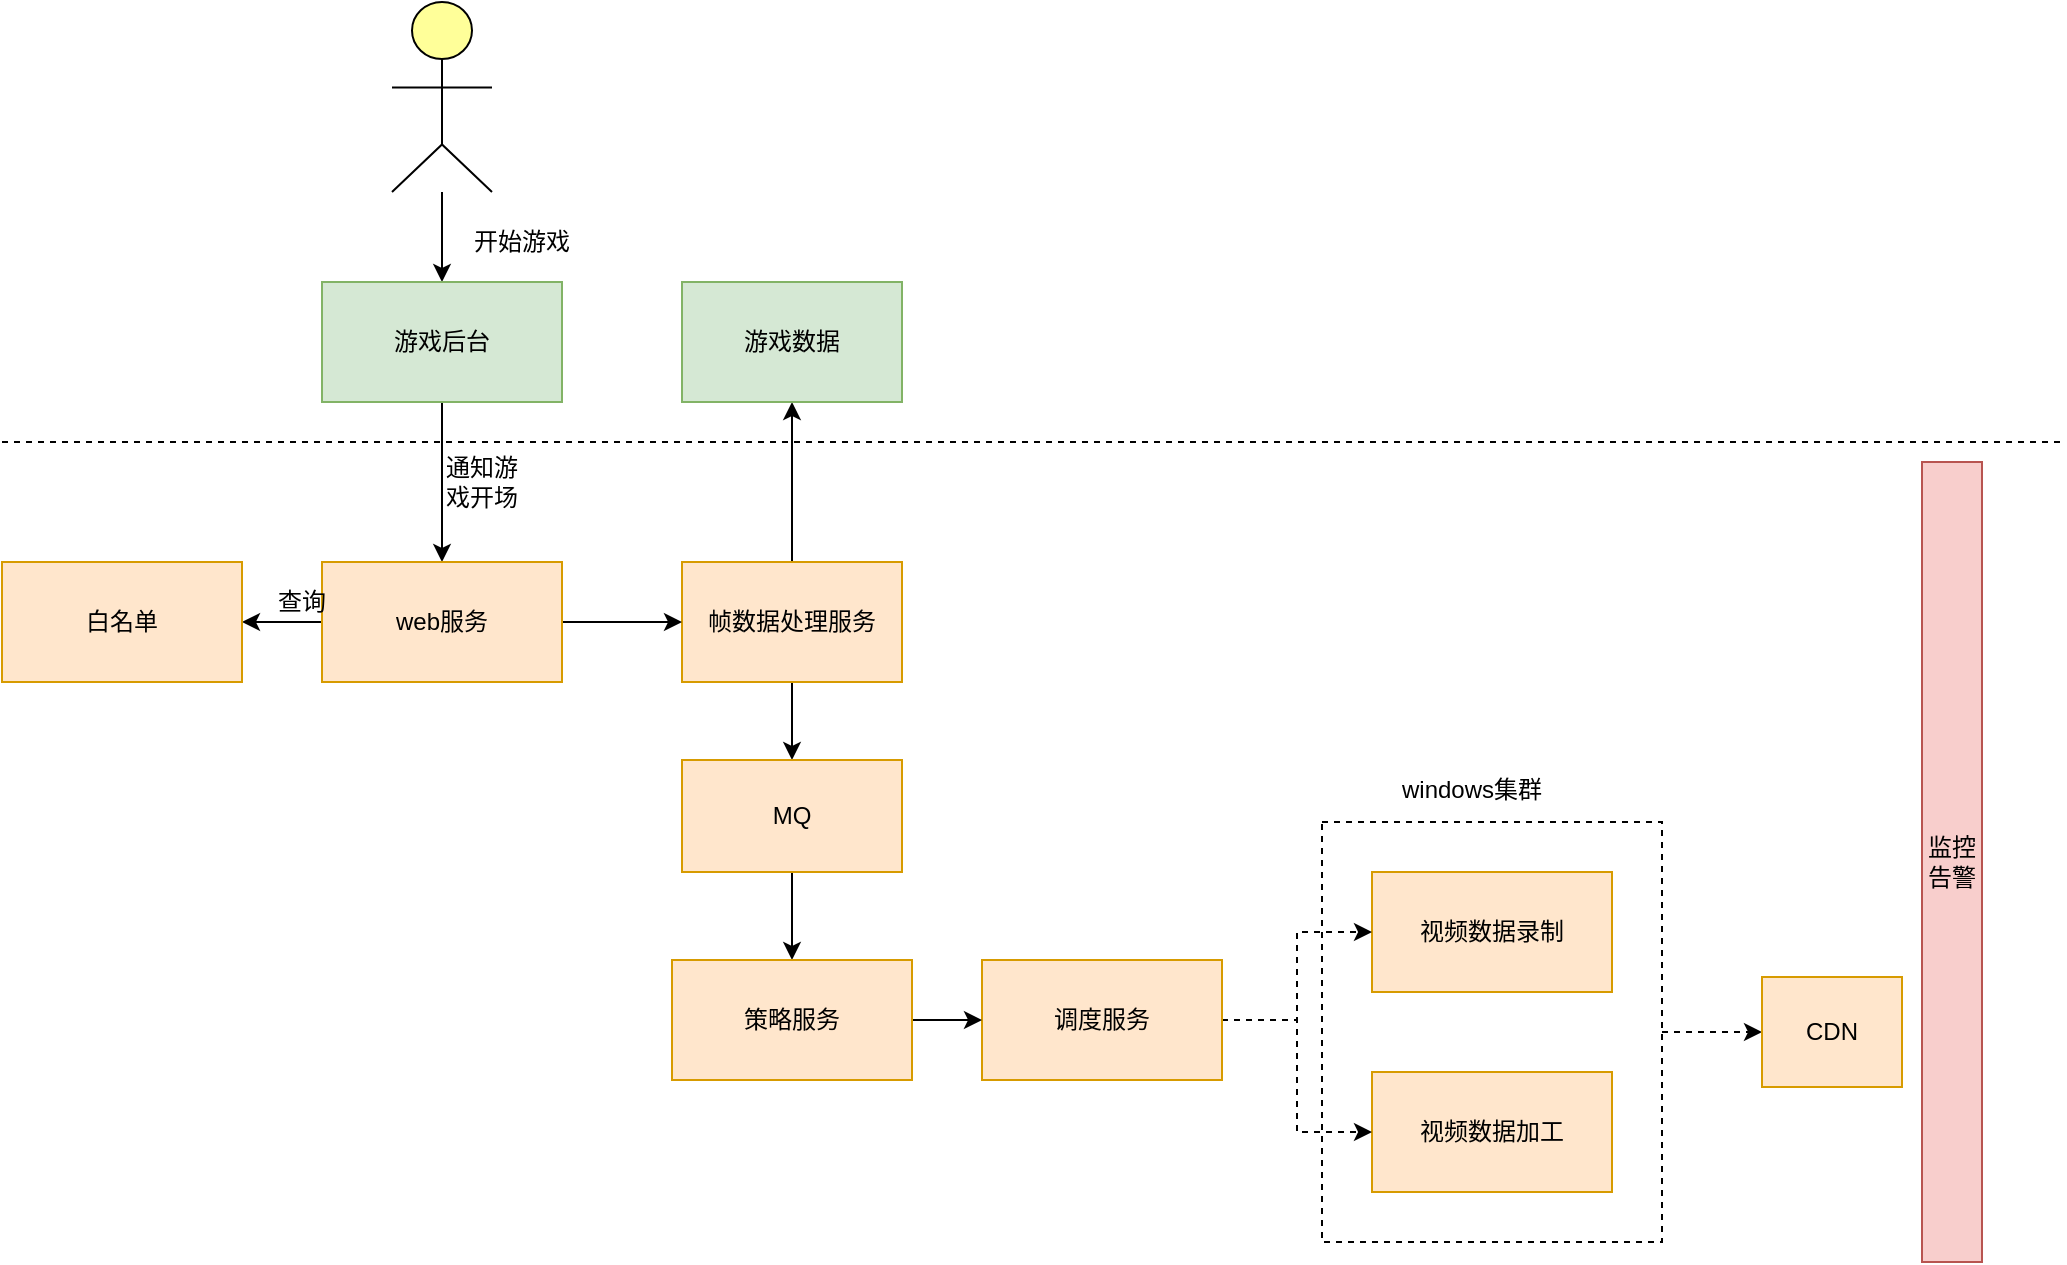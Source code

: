 <mxfile version="13.8.8" type="github">
  <diagram id="6I0OCvxSQrVGMHxT2VVA" name="Page-1">
    <mxGraphModel dx="2272" dy="713" grid="1" gridSize="10" guides="1" tooltips="1" connect="1" arrows="1" fold="1" page="1" pageScale="1" pageWidth="850" pageHeight="1100" math="0" shadow="0">
      <root>
        <mxCell id="0" />
        <mxCell id="1" parent="0" />
        <mxCell id="MoD7WxO891P2EVrpYWmz-49" value="" style="edgeStyle=orthogonalEdgeStyle;rounded=0;orthogonalLoop=1;jettySize=auto;html=1;dashed=1;strokeColor=#000000;" edge="1" parent="1" source="MoD7WxO891P2EVrpYWmz-41" target="MoD7WxO891P2EVrpYWmz-12">
          <mxGeometry relative="1" as="geometry" />
        </mxCell>
        <mxCell id="MoD7WxO891P2EVrpYWmz-41" value="" style="rounded=0;whiteSpace=wrap;html=1;dashed=1;" vertex="1" parent="1">
          <mxGeometry x="510" y="430" width="170" height="210" as="geometry" />
        </mxCell>
        <mxCell id="dKdSaXE48SgPbhcamS2K-48" style="edgeStyle=elbowEdgeStyle;rounded=1;elbow=vertical;html=1;startSize=10;endArrow=open;endFill=0;endSize=10;jettySize=auto;orthogonalLoop=1;strokeColor=#808080;fontSize=14;" parent="1" source="dKdSaXE48SgPbhcamS2K-49" edge="1">
          <mxGeometry relative="1" as="geometry">
            <mxPoint x="629.5" y="435" as="targetPoint" />
          </mxGeometry>
        </mxCell>
        <mxCell id="dKdSaXE48SgPbhcamS2K-50" style="edgeStyle=elbowEdgeStyle;rounded=1;elbow=vertical;html=1;startSize=10;endArrow=open;endFill=0;endSize=10;jettySize=auto;orthogonalLoop=1;strokeColor=#808080;fontSize=14;" parent="1" source="dKdSaXE48SgPbhcamS2K-51" edge="1">
          <mxGeometry relative="1" as="geometry">
            <mxPoint x="854" y="435" as="targetPoint" />
          </mxGeometry>
        </mxCell>
        <mxCell id="dKdSaXE48SgPbhcamS2K-52" style="edgeStyle=elbowEdgeStyle;rounded=1;elbow=vertical;html=1;startSize=10;endArrow=open;endFill=0;endSize=10;jettySize=auto;orthogonalLoop=1;strokeColor=#808080;fontSize=14;" parent="1" source="dKdSaXE48SgPbhcamS2K-53" edge="1">
          <mxGeometry relative="1" as="geometry">
            <mxPoint x="1061.5" y="435" as="targetPoint" />
          </mxGeometry>
        </mxCell>
        <mxCell id="MoD7WxO891P2EVrpYWmz-32" value="" style="edgeStyle=orthogonalEdgeStyle;rounded=0;orthogonalLoop=1;jettySize=auto;html=1;strokeColor=#000000;" edge="1" parent="1" source="dKdSaXE48SgPbhcamS2K-62" target="MoD7WxO891P2EVrpYWmz-2">
          <mxGeometry relative="1" as="geometry" />
        </mxCell>
        <mxCell id="dKdSaXE48SgPbhcamS2K-62" value="" style="html=1;whiteSpace=wrap;fillColor=#ffff99;shape=mxgraph.archimate3.actor;fontSize=14;" parent="1" vertex="1">
          <mxGeometry x="45" y="20" width="50" height="95" as="geometry" />
        </mxCell>
        <mxCell id="MoD7WxO891P2EVrpYWmz-24" value="" style="edgeStyle=orthogonalEdgeStyle;rounded=0;orthogonalLoop=1;jettySize=auto;html=1;strokeColor=#000000;" edge="1" parent="1" source="MoD7WxO891P2EVrpYWmz-1" target="MoD7WxO891P2EVrpYWmz-3">
          <mxGeometry relative="1" as="geometry" />
        </mxCell>
        <mxCell id="MoD7WxO891P2EVrpYWmz-44" value="" style="edgeStyle=orthogonalEdgeStyle;rounded=0;orthogonalLoop=1;jettySize=auto;html=1;strokeColor=#000000;" edge="1" parent="1" source="MoD7WxO891P2EVrpYWmz-1" target="MoD7WxO891P2EVrpYWmz-43">
          <mxGeometry relative="1" as="geometry" />
        </mxCell>
        <mxCell id="MoD7WxO891P2EVrpYWmz-1" value="帧数据处理服务" style="rounded=0;whiteSpace=wrap;html=1;fillColor=#ffe6cc;strokeColor=#d79b00;" vertex="1" parent="1">
          <mxGeometry x="190" y="300" width="110" height="60" as="geometry" />
        </mxCell>
        <mxCell id="MoD7WxO891P2EVrpYWmz-38" style="edgeStyle=orthogonalEdgeStyle;rounded=0;orthogonalLoop=1;jettySize=auto;html=1;exitX=0.5;exitY=1;exitDx=0;exitDy=0;entryX=0.5;entryY=0;entryDx=0;entryDy=0;strokeColor=#000000;" edge="1" parent="1" source="MoD7WxO891P2EVrpYWmz-2" target="MoD7WxO891P2EVrpYWmz-14">
          <mxGeometry relative="1" as="geometry" />
        </mxCell>
        <mxCell id="MoD7WxO891P2EVrpYWmz-2" value="游戏后台" style="rounded=0;whiteSpace=wrap;html=1;fillColor=#d5e8d4;strokeColor=#82b366;" vertex="1" parent="1">
          <mxGeometry x="10" y="160" width="120" height="60" as="geometry" />
        </mxCell>
        <mxCell id="MoD7WxO891P2EVrpYWmz-27" value="" style="edgeStyle=orthogonalEdgeStyle;rounded=0;orthogonalLoop=1;jettySize=auto;html=1;strokeColor=#000000;" edge="1" parent="1" source="MoD7WxO891P2EVrpYWmz-3" target="MoD7WxO891P2EVrpYWmz-26">
          <mxGeometry relative="1" as="geometry" />
        </mxCell>
        <mxCell id="MoD7WxO891P2EVrpYWmz-3" value="MQ" style="rounded=0;whiteSpace=wrap;html=1;fillColor=#ffe6cc;strokeColor=#d79b00;" vertex="1" parent="1">
          <mxGeometry x="190" y="399" width="110" height="56" as="geometry" />
        </mxCell>
        <mxCell id="MoD7WxO891P2EVrpYWmz-5" value="视频数据录制" style="rounded=0;whiteSpace=wrap;html=1;fillColor=#ffe6cc;strokeColor=#d79b00;" vertex="1" parent="1">
          <mxGeometry x="535" y="455" width="120" height="60" as="geometry" />
        </mxCell>
        <mxCell id="MoD7WxO891P2EVrpYWmz-8" value="视频数据加工" style="rounded=0;whiteSpace=wrap;html=1;fillColor=#ffe6cc;strokeColor=#d79b00;" vertex="1" parent="1">
          <mxGeometry x="535" y="555" width="120" height="60" as="geometry" />
        </mxCell>
        <mxCell id="MoD7WxO891P2EVrpYWmz-47" style="edgeStyle=orthogonalEdgeStyle;rounded=0;orthogonalLoop=1;jettySize=auto;html=1;entryX=0;entryY=0.5;entryDx=0;entryDy=0;dashed=1;strokeColor=#000000;" edge="1" parent="1" source="MoD7WxO891P2EVrpYWmz-11" target="MoD7WxO891P2EVrpYWmz-5">
          <mxGeometry relative="1" as="geometry" />
        </mxCell>
        <mxCell id="MoD7WxO891P2EVrpYWmz-48" style="edgeStyle=orthogonalEdgeStyle;rounded=0;orthogonalLoop=1;jettySize=auto;html=1;exitX=1;exitY=0.5;exitDx=0;exitDy=0;entryX=0;entryY=0.5;entryDx=0;entryDy=0;dashed=1;strokeColor=#000000;" edge="1" parent="1" source="MoD7WxO891P2EVrpYWmz-11" target="MoD7WxO891P2EVrpYWmz-8">
          <mxGeometry relative="1" as="geometry" />
        </mxCell>
        <mxCell id="MoD7WxO891P2EVrpYWmz-11" value="调度服务" style="rounded=0;whiteSpace=wrap;html=1;fillColor=#ffe6cc;strokeColor=#d79b00;" vertex="1" parent="1">
          <mxGeometry x="340" y="499" width="120" height="60" as="geometry" />
        </mxCell>
        <mxCell id="MoD7WxO891P2EVrpYWmz-12" value="CDN" style="rounded=0;whiteSpace=wrap;html=1;fillColor=#ffe6cc;strokeColor=#d79b00;" vertex="1" parent="1">
          <mxGeometry x="730" y="507.5" width="70" height="55" as="geometry" />
        </mxCell>
        <mxCell id="MoD7WxO891P2EVrpYWmz-13" value="监控告警" style="rounded=0;whiteSpace=wrap;html=1;fillColor=#f8cecc;strokeColor=#b85450;" vertex="1" parent="1">
          <mxGeometry x="810" y="250" width="30" height="400" as="geometry" />
        </mxCell>
        <mxCell id="MoD7WxO891P2EVrpYWmz-25" value="" style="edgeStyle=orthogonalEdgeStyle;rounded=0;orthogonalLoop=1;jettySize=auto;html=1;strokeColor=#000000;" edge="1" parent="1" source="MoD7WxO891P2EVrpYWmz-14" target="MoD7WxO891P2EVrpYWmz-1">
          <mxGeometry relative="1" as="geometry" />
        </mxCell>
        <mxCell id="MoD7WxO891P2EVrpYWmz-39" value="" style="edgeStyle=orthogonalEdgeStyle;rounded=0;orthogonalLoop=1;jettySize=auto;html=1;strokeColor=#000000;" edge="1" parent="1" source="MoD7WxO891P2EVrpYWmz-14" target="MoD7WxO891P2EVrpYWmz-15">
          <mxGeometry relative="1" as="geometry" />
        </mxCell>
        <mxCell id="MoD7WxO891P2EVrpYWmz-14" value="web服务" style="rounded=0;whiteSpace=wrap;html=1;fillColor=#ffe6cc;strokeColor=#d79b00;" vertex="1" parent="1">
          <mxGeometry x="10" y="300" width="120" height="60" as="geometry" />
        </mxCell>
        <mxCell id="MoD7WxO891P2EVrpYWmz-15" value="白名单" style="rounded=0;whiteSpace=wrap;html=1;fillColor=#ffe6cc;strokeColor=#d79b00;" vertex="1" parent="1">
          <mxGeometry x="-150" y="300" width="120" height="60" as="geometry" />
        </mxCell>
        <mxCell id="MoD7WxO891P2EVrpYWmz-28" value="" style="edgeStyle=orthogonalEdgeStyle;rounded=0;orthogonalLoop=1;jettySize=auto;html=1;strokeColor=#000000;" edge="1" parent="1" source="MoD7WxO891P2EVrpYWmz-26" target="MoD7WxO891P2EVrpYWmz-11">
          <mxGeometry relative="1" as="geometry" />
        </mxCell>
        <mxCell id="MoD7WxO891P2EVrpYWmz-26" value="策略服务" style="rounded=0;whiteSpace=wrap;html=1;fillColor=#ffe6cc;strokeColor=#d79b00;" vertex="1" parent="1">
          <mxGeometry x="185" y="499" width="120" height="60" as="geometry" />
        </mxCell>
        <mxCell id="MoD7WxO891P2EVrpYWmz-33" value="开始游戏" style="text;html=1;strokeColor=none;fillColor=none;align=center;verticalAlign=middle;whiteSpace=wrap;rounded=0;" vertex="1" parent="1">
          <mxGeometry x="80" y="130" width="60" height="20" as="geometry" />
        </mxCell>
        <mxCell id="MoD7WxO891P2EVrpYWmz-34" value="通知游戏开场" style="text;html=1;strokeColor=none;fillColor=none;align=center;verticalAlign=middle;whiteSpace=wrap;rounded=0;" vertex="1" parent="1">
          <mxGeometry x="70" y="240" width="40" height="40" as="geometry" />
        </mxCell>
        <mxCell id="MoD7WxO891P2EVrpYWmz-37" value="windows集群" style="text;html=1;strokeColor=none;fillColor=none;align=center;verticalAlign=middle;whiteSpace=wrap;rounded=0;dashed=1;" vertex="1" parent="1">
          <mxGeometry x="540" y="409" width="90" height="10" as="geometry" />
        </mxCell>
        <mxCell id="MoD7WxO891P2EVrpYWmz-40" value="查询" style="text;html=1;strokeColor=none;fillColor=none;align=center;verticalAlign=middle;whiteSpace=wrap;rounded=0;" vertex="1" parent="1">
          <mxGeometry x="-45" y="310" width="90" height="20" as="geometry" />
        </mxCell>
        <mxCell id="MoD7WxO891P2EVrpYWmz-43" value="游戏数据" style="rounded=0;whiteSpace=wrap;html=1;fillColor=#d5e8d4;strokeColor=#82b366;" vertex="1" parent="1">
          <mxGeometry x="190" y="160" width="110" height="60" as="geometry" />
        </mxCell>
        <mxCell id="MoD7WxO891P2EVrpYWmz-45" value="" style="endArrow=none;html=1;strokeColor=#000000;dashed=1;" edge="1" parent="1">
          <mxGeometry width="50" height="50" relative="1" as="geometry">
            <mxPoint x="-150" y="240" as="sourcePoint" />
            <mxPoint x="880" y="240" as="targetPoint" />
          </mxGeometry>
        </mxCell>
      </root>
    </mxGraphModel>
  </diagram>
</mxfile>
